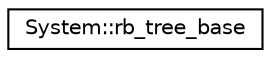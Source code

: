 digraph G
{
  edge [fontname="Helvetica",fontsize="10",labelfontname="Helvetica",labelfontsize="10"];
  node [fontname="Helvetica",fontsize="10",shape=record];
  rankdir="LR";
  Node1 [label="System::rb_tree_base",height=0.2,width=0.4,color="black", fillcolor="white", style="filled",URL="$class_system_1_1rb__tree__base.html"];
}
